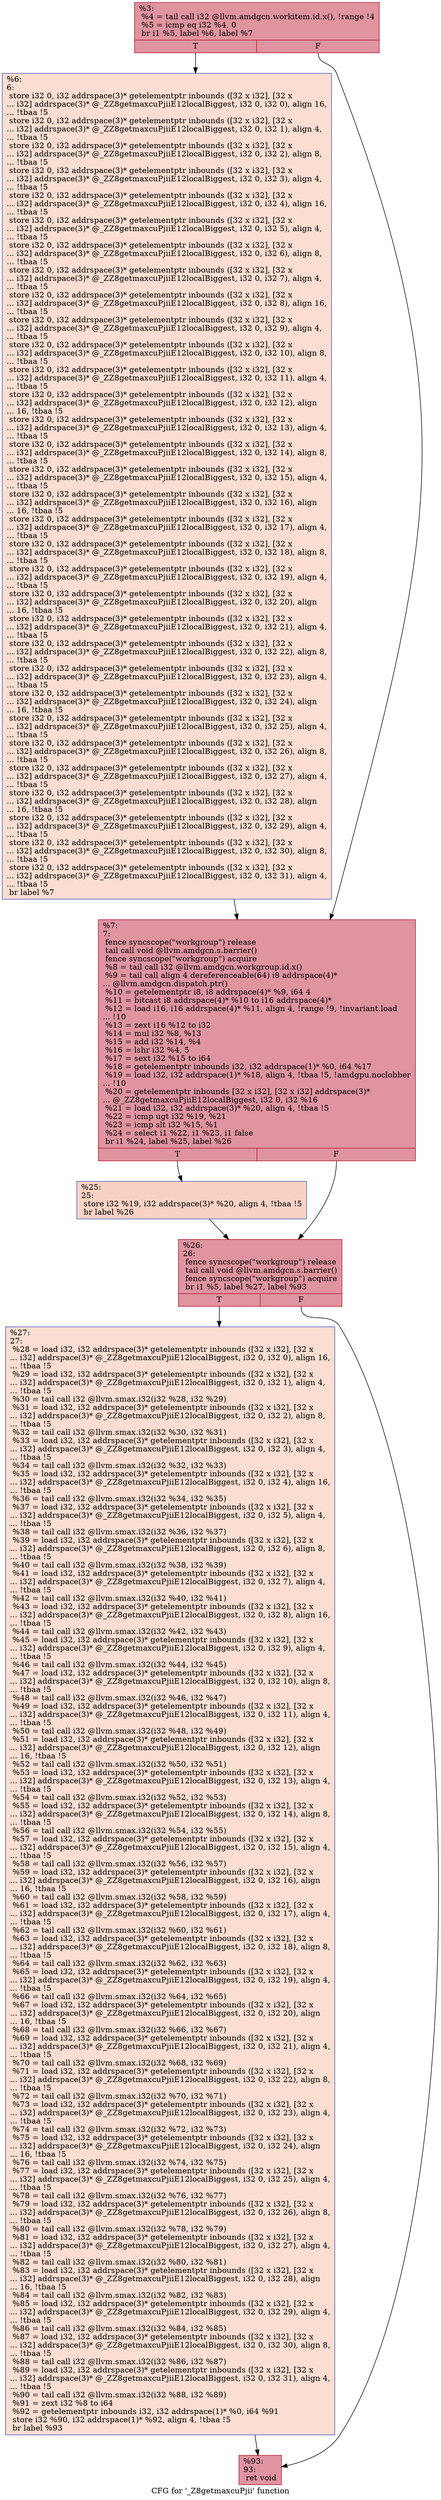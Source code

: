 digraph "CFG for '_Z8getmaxcuPjii' function" {
	label="CFG for '_Z8getmaxcuPjii' function";

	Node0x5378eb0 [shape=record,color="#b70d28ff", style=filled, fillcolor="#b70d2870",label="{%3:\l  %4 = tail call i32 @llvm.amdgcn.workitem.id.x(), !range !4\l  %5 = icmp eq i32 %4, 0\l  br i1 %5, label %6, label %7\l|{<s0>T|<s1>F}}"];
	Node0x5378eb0:s0 -> Node0x537a340;
	Node0x5378eb0:s1 -> Node0x537a3d0;
	Node0x537a340 [shape=record,color="#3d50c3ff", style=filled, fillcolor="#f7b39670",label="{%6:\l6:                                                \l  store i32 0, i32 addrspace(3)* getelementptr inbounds ([32 x i32], [32 x\l... i32] addrspace(3)* @_ZZ8getmaxcuPjiiE12localBiggest, i32 0, i32 0), align 16,\l... !tbaa !5\l  store i32 0, i32 addrspace(3)* getelementptr inbounds ([32 x i32], [32 x\l... i32] addrspace(3)* @_ZZ8getmaxcuPjiiE12localBiggest, i32 0, i32 1), align 4,\l... !tbaa !5\l  store i32 0, i32 addrspace(3)* getelementptr inbounds ([32 x i32], [32 x\l... i32] addrspace(3)* @_ZZ8getmaxcuPjiiE12localBiggest, i32 0, i32 2), align 8,\l... !tbaa !5\l  store i32 0, i32 addrspace(3)* getelementptr inbounds ([32 x i32], [32 x\l... i32] addrspace(3)* @_ZZ8getmaxcuPjiiE12localBiggest, i32 0, i32 3), align 4,\l... !tbaa !5\l  store i32 0, i32 addrspace(3)* getelementptr inbounds ([32 x i32], [32 x\l... i32] addrspace(3)* @_ZZ8getmaxcuPjiiE12localBiggest, i32 0, i32 4), align 16,\l... !tbaa !5\l  store i32 0, i32 addrspace(3)* getelementptr inbounds ([32 x i32], [32 x\l... i32] addrspace(3)* @_ZZ8getmaxcuPjiiE12localBiggest, i32 0, i32 5), align 4,\l... !tbaa !5\l  store i32 0, i32 addrspace(3)* getelementptr inbounds ([32 x i32], [32 x\l... i32] addrspace(3)* @_ZZ8getmaxcuPjiiE12localBiggest, i32 0, i32 6), align 8,\l... !tbaa !5\l  store i32 0, i32 addrspace(3)* getelementptr inbounds ([32 x i32], [32 x\l... i32] addrspace(3)* @_ZZ8getmaxcuPjiiE12localBiggest, i32 0, i32 7), align 4,\l... !tbaa !5\l  store i32 0, i32 addrspace(3)* getelementptr inbounds ([32 x i32], [32 x\l... i32] addrspace(3)* @_ZZ8getmaxcuPjiiE12localBiggest, i32 0, i32 8), align 16,\l... !tbaa !5\l  store i32 0, i32 addrspace(3)* getelementptr inbounds ([32 x i32], [32 x\l... i32] addrspace(3)* @_ZZ8getmaxcuPjiiE12localBiggest, i32 0, i32 9), align 4,\l... !tbaa !5\l  store i32 0, i32 addrspace(3)* getelementptr inbounds ([32 x i32], [32 x\l... i32] addrspace(3)* @_ZZ8getmaxcuPjiiE12localBiggest, i32 0, i32 10), align 8,\l... !tbaa !5\l  store i32 0, i32 addrspace(3)* getelementptr inbounds ([32 x i32], [32 x\l... i32] addrspace(3)* @_ZZ8getmaxcuPjiiE12localBiggest, i32 0, i32 11), align 4,\l... !tbaa !5\l  store i32 0, i32 addrspace(3)* getelementptr inbounds ([32 x i32], [32 x\l... i32] addrspace(3)* @_ZZ8getmaxcuPjiiE12localBiggest, i32 0, i32 12), align\l... 16, !tbaa !5\l  store i32 0, i32 addrspace(3)* getelementptr inbounds ([32 x i32], [32 x\l... i32] addrspace(3)* @_ZZ8getmaxcuPjiiE12localBiggest, i32 0, i32 13), align 4,\l... !tbaa !5\l  store i32 0, i32 addrspace(3)* getelementptr inbounds ([32 x i32], [32 x\l... i32] addrspace(3)* @_ZZ8getmaxcuPjiiE12localBiggest, i32 0, i32 14), align 8,\l... !tbaa !5\l  store i32 0, i32 addrspace(3)* getelementptr inbounds ([32 x i32], [32 x\l... i32] addrspace(3)* @_ZZ8getmaxcuPjiiE12localBiggest, i32 0, i32 15), align 4,\l... !tbaa !5\l  store i32 0, i32 addrspace(3)* getelementptr inbounds ([32 x i32], [32 x\l... i32] addrspace(3)* @_ZZ8getmaxcuPjiiE12localBiggest, i32 0, i32 16), align\l... 16, !tbaa !5\l  store i32 0, i32 addrspace(3)* getelementptr inbounds ([32 x i32], [32 x\l... i32] addrspace(3)* @_ZZ8getmaxcuPjiiE12localBiggest, i32 0, i32 17), align 4,\l... !tbaa !5\l  store i32 0, i32 addrspace(3)* getelementptr inbounds ([32 x i32], [32 x\l... i32] addrspace(3)* @_ZZ8getmaxcuPjiiE12localBiggest, i32 0, i32 18), align 8,\l... !tbaa !5\l  store i32 0, i32 addrspace(3)* getelementptr inbounds ([32 x i32], [32 x\l... i32] addrspace(3)* @_ZZ8getmaxcuPjiiE12localBiggest, i32 0, i32 19), align 4,\l... !tbaa !5\l  store i32 0, i32 addrspace(3)* getelementptr inbounds ([32 x i32], [32 x\l... i32] addrspace(3)* @_ZZ8getmaxcuPjiiE12localBiggest, i32 0, i32 20), align\l... 16, !tbaa !5\l  store i32 0, i32 addrspace(3)* getelementptr inbounds ([32 x i32], [32 x\l... i32] addrspace(3)* @_ZZ8getmaxcuPjiiE12localBiggest, i32 0, i32 21), align 4,\l... !tbaa !5\l  store i32 0, i32 addrspace(3)* getelementptr inbounds ([32 x i32], [32 x\l... i32] addrspace(3)* @_ZZ8getmaxcuPjiiE12localBiggest, i32 0, i32 22), align 8,\l... !tbaa !5\l  store i32 0, i32 addrspace(3)* getelementptr inbounds ([32 x i32], [32 x\l... i32] addrspace(3)* @_ZZ8getmaxcuPjiiE12localBiggest, i32 0, i32 23), align 4,\l... !tbaa !5\l  store i32 0, i32 addrspace(3)* getelementptr inbounds ([32 x i32], [32 x\l... i32] addrspace(3)* @_ZZ8getmaxcuPjiiE12localBiggest, i32 0, i32 24), align\l... 16, !tbaa !5\l  store i32 0, i32 addrspace(3)* getelementptr inbounds ([32 x i32], [32 x\l... i32] addrspace(3)* @_ZZ8getmaxcuPjiiE12localBiggest, i32 0, i32 25), align 4,\l... !tbaa !5\l  store i32 0, i32 addrspace(3)* getelementptr inbounds ([32 x i32], [32 x\l... i32] addrspace(3)* @_ZZ8getmaxcuPjiiE12localBiggest, i32 0, i32 26), align 8,\l... !tbaa !5\l  store i32 0, i32 addrspace(3)* getelementptr inbounds ([32 x i32], [32 x\l... i32] addrspace(3)* @_ZZ8getmaxcuPjiiE12localBiggest, i32 0, i32 27), align 4,\l... !tbaa !5\l  store i32 0, i32 addrspace(3)* getelementptr inbounds ([32 x i32], [32 x\l... i32] addrspace(3)* @_ZZ8getmaxcuPjiiE12localBiggest, i32 0, i32 28), align\l... 16, !tbaa !5\l  store i32 0, i32 addrspace(3)* getelementptr inbounds ([32 x i32], [32 x\l... i32] addrspace(3)* @_ZZ8getmaxcuPjiiE12localBiggest, i32 0, i32 29), align 4,\l... !tbaa !5\l  store i32 0, i32 addrspace(3)* getelementptr inbounds ([32 x i32], [32 x\l... i32] addrspace(3)* @_ZZ8getmaxcuPjiiE12localBiggest, i32 0, i32 30), align 8,\l... !tbaa !5\l  store i32 0, i32 addrspace(3)* getelementptr inbounds ([32 x i32], [32 x\l... i32] addrspace(3)* @_ZZ8getmaxcuPjiiE12localBiggest, i32 0, i32 31), align 4,\l... !tbaa !5\l  br label %7\l}"];
	Node0x537a340 -> Node0x537a3d0;
	Node0x537a3d0 [shape=record,color="#b70d28ff", style=filled, fillcolor="#b70d2870",label="{%7:\l7:                                                \l  fence syncscope(\"workgroup\") release\l  tail call void @llvm.amdgcn.s.barrier()\l  fence syncscope(\"workgroup\") acquire\l  %8 = tail call i32 @llvm.amdgcn.workgroup.id.x()\l  %9 = tail call align 4 dereferenceable(64) i8 addrspace(4)*\l... @llvm.amdgcn.dispatch.ptr()\l  %10 = getelementptr i8, i8 addrspace(4)* %9, i64 4\l  %11 = bitcast i8 addrspace(4)* %10 to i16 addrspace(4)*\l  %12 = load i16, i16 addrspace(4)* %11, align 4, !range !9, !invariant.load\l... !10\l  %13 = zext i16 %12 to i32\l  %14 = mul i32 %8, %13\l  %15 = add i32 %14, %4\l  %16 = lshr i32 %4, 5\l  %17 = sext i32 %15 to i64\l  %18 = getelementptr inbounds i32, i32 addrspace(1)* %0, i64 %17\l  %19 = load i32, i32 addrspace(1)* %18, align 4, !tbaa !5, !amdgpu.noclobber\l... !10\l  %20 = getelementptr inbounds [32 x i32], [32 x i32] addrspace(3)*\l... @_ZZ8getmaxcuPjiiE12localBiggest, i32 0, i32 %16\l  %21 = load i32, i32 addrspace(3)* %20, align 4, !tbaa !5\l  %22 = icmp ugt i32 %19, %21\l  %23 = icmp slt i32 %15, %1\l  %24 = select i1 %22, i1 %23, i1 false\l  br i1 %24, label %25, label %26\l|{<s0>T|<s1>F}}"];
	Node0x537a3d0:s0 -> Node0x537ef60;
	Node0x537a3d0:s1 -> Node0x537f2b0;
	Node0x537ef60 [shape=record,color="#3d50c3ff", style=filled, fillcolor="#f4987a70",label="{%25:\l25:                                               \l  store i32 %19, i32 addrspace(3)* %20, align 4, !tbaa !5\l  br label %26\l}"];
	Node0x537ef60 -> Node0x537f2b0;
	Node0x537f2b0 [shape=record,color="#b70d28ff", style=filled, fillcolor="#b70d2870",label="{%26:\l26:                                               \l  fence syncscope(\"workgroup\") release\l  tail call void @llvm.amdgcn.s.barrier()\l  fence syncscope(\"workgroup\") acquire\l  br i1 %5, label %27, label %93\l|{<s0>T|<s1>F}}"];
	Node0x537f2b0:s0 -> Node0x537f690;
	Node0x537f2b0:s1 -> Node0x537f6e0;
	Node0x537f690 [shape=record,color="#3d50c3ff", style=filled, fillcolor="#f7b39670",label="{%27:\l27:                                               \l  %28 = load i32, i32 addrspace(3)* getelementptr inbounds ([32 x i32], [32 x\l... i32] addrspace(3)* @_ZZ8getmaxcuPjiiE12localBiggest, i32 0, i32 0), align 16,\l... !tbaa !5\l  %29 = load i32, i32 addrspace(3)* getelementptr inbounds ([32 x i32], [32 x\l... i32] addrspace(3)* @_ZZ8getmaxcuPjiiE12localBiggest, i32 0, i32 1), align 4,\l... !tbaa !5\l  %30 = tail call i32 @llvm.smax.i32(i32 %28, i32 %29)\l  %31 = load i32, i32 addrspace(3)* getelementptr inbounds ([32 x i32], [32 x\l... i32] addrspace(3)* @_ZZ8getmaxcuPjiiE12localBiggest, i32 0, i32 2), align 8,\l... !tbaa !5\l  %32 = tail call i32 @llvm.smax.i32(i32 %30, i32 %31)\l  %33 = load i32, i32 addrspace(3)* getelementptr inbounds ([32 x i32], [32 x\l... i32] addrspace(3)* @_ZZ8getmaxcuPjiiE12localBiggest, i32 0, i32 3), align 4,\l... !tbaa !5\l  %34 = tail call i32 @llvm.smax.i32(i32 %32, i32 %33)\l  %35 = load i32, i32 addrspace(3)* getelementptr inbounds ([32 x i32], [32 x\l... i32] addrspace(3)* @_ZZ8getmaxcuPjiiE12localBiggest, i32 0, i32 4), align 16,\l... !tbaa !5\l  %36 = tail call i32 @llvm.smax.i32(i32 %34, i32 %35)\l  %37 = load i32, i32 addrspace(3)* getelementptr inbounds ([32 x i32], [32 x\l... i32] addrspace(3)* @_ZZ8getmaxcuPjiiE12localBiggest, i32 0, i32 5), align 4,\l... !tbaa !5\l  %38 = tail call i32 @llvm.smax.i32(i32 %36, i32 %37)\l  %39 = load i32, i32 addrspace(3)* getelementptr inbounds ([32 x i32], [32 x\l... i32] addrspace(3)* @_ZZ8getmaxcuPjiiE12localBiggest, i32 0, i32 6), align 8,\l... !tbaa !5\l  %40 = tail call i32 @llvm.smax.i32(i32 %38, i32 %39)\l  %41 = load i32, i32 addrspace(3)* getelementptr inbounds ([32 x i32], [32 x\l... i32] addrspace(3)* @_ZZ8getmaxcuPjiiE12localBiggest, i32 0, i32 7), align 4,\l... !tbaa !5\l  %42 = tail call i32 @llvm.smax.i32(i32 %40, i32 %41)\l  %43 = load i32, i32 addrspace(3)* getelementptr inbounds ([32 x i32], [32 x\l... i32] addrspace(3)* @_ZZ8getmaxcuPjiiE12localBiggest, i32 0, i32 8), align 16,\l... !tbaa !5\l  %44 = tail call i32 @llvm.smax.i32(i32 %42, i32 %43)\l  %45 = load i32, i32 addrspace(3)* getelementptr inbounds ([32 x i32], [32 x\l... i32] addrspace(3)* @_ZZ8getmaxcuPjiiE12localBiggest, i32 0, i32 9), align 4,\l... !tbaa !5\l  %46 = tail call i32 @llvm.smax.i32(i32 %44, i32 %45)\l  %47 = load i32, i32 addrspace(3)* getelementptr inbounds ([32 x i32], [32 x\l... i32] addrspace(3)* @_ZZ8getmaxcuPjiiE12localBiggest, i32 0, i32 10), align 8,\l... !tbaa !5\l  %48 = tail call i32 @llvm.smax.i32(i32 %46, i32 %47)\l  %49 = load i32, i32 addrspace(3)* getelementptr inbounds ([32 x i32], [32 x\l... i32] addrspace(3)* @_ZZ8getmaxcuPjiiE12localBiggest, i32 0, i32 11), align 4,\l... !tbaa !5\l  %50 = tail call i32 @llvm.smax.i32(i32 %48, i32 %49)\l  %51 = load i32, i32 addrspace(3)* getelementptr inbounds ([32 x i32], [32 x\l... i32] addrspace(3)* @_ZZ8getmaxcuPjiiE12localBiggest, i32 0, i32 12), align\l... 16, !tbaa !5\l  %52 = tail call i32 @llvm.smax.i32(i32 %50, i32 %51)\l  %53 = load i32, i32 addrspace(3)* getelementptr inbounds ([32 x i32], [32 x\l... i32] addrspace(3)* @_ZZ8getmaxcuPjiiE12localBiggest, i32 0, i32 13), align 4,\l... !tbaa !5\l  %54 = tail call i32 @llvm.smax.i32(i32 %52, i32 %53)\l  %55 = load i32, i32 addrspace(3)* getelementptr inbounds ([32 x i32], [32 x\l... i32] addrspace(3)* @_ZZ8getmaxcuPjiiE12localBiggest, i32 0, i32 14), align 8,\l... !tbaa !5\l  %56 = tail call i32 @llvm.smax.i32(i32 %54, i32 %55)\l  %57 = load i32, i32 addrspace(3)* getelementptr inbounds ([32 x i32], [32 x\l... i32] addrspace(3)* @_ZZ8getmaxcuPjiiE12localBiggest, i32 0, i32 15), align 4,\l... !tbaa !5\l  %58 = tail call i32 @llvm.smax.i32(i32 %56, i32 %57)\l  %59 = load i32, i32 addrspace(3)* getelementptr inbounds ([32 x i32], [32 x\l... i32] addrspace(3)* @_ZZ8getmaxcuPjiiE12localBiggest, i32 0, i32 16), align\l... 16, !tbaa !5\l  %60 = tail call i32 @llvm.smax.i32(i32 %58, i32 %59)\l  %61 = load i32, i32 addrspace(3)* getelementptr inbounds ([32 x i32], [32 x\l... i32] addrspace(3)* @_ZZ8getmaxcuPjiiE12localBiggest, i32 0, i32 17), align 4,\l... !tbaa !5\l  %62 = tail call i32 @llvm.smax.i32(i32 %60, i32 %61)\l  %63 = load i32, i32 addrspace(3)* getelementptr inbounds ([32 x i32], [32 x\l... i32] addrspace(3)* @_ZZ8getmaxcuPjiiE12localBiggest, i32 0, i32 18), align 8,\l... !tbaa !5\l  %64 = tail call i32 @llvm.smax.i32(i32 %62, i32 %63)\l  %65 = load i32, i32 addrspace(3)* getelementptr inbounds ([32 x i32], [32 x\l... i32] addrspace(3)* @_ZZ8getmaxcuPjiiE12localBiggest, i32 0, i32 19), align 4,\l... !tbaa !5\l  %66 = tail call i32 @llvm.smax.i32(i32 %64, i32 %65)\l  %67 = load i32, i32 addrspace(3)* getelementptr inbounds ([32 x i32], [32 x\l... i32] addrspace(3)* @_ZZ8getmaxcuPjiiE12localBiggest, i32 0, i32 20), align\l... 16, !tbaa !5\l  %68 = tail call i32 @llvm.smax.i32(i32 %66, i32 %67)\l  %69 = load i32, i32 addrspace(3)* getelementptr inbounds ([32 x i32], [32 x\l... i32] addrspace(3)* @_ZZ8getmaxcuPjiiE12localBiggest, i32 0, i32 21), align 4,\l... !tbaa !5\l  %70 = tail call i32 @llvm.smax.i32(i32 %68, i32 %69)\l  %71 = load i32, i32 addrspace(3)* getelementptr inbounds ([32 x i32], [32 x\l... i32] addrspace(3)* @_ZZ8getmaxcuPjiiE12localBiggest, i32 0, i32 22), align 8,\l... !tbaa !5\l  %72 = tail call i32 @llvm.smax.i32(i32 %70, i32 %71)\l  %73 = load i32, i32 addrspace(3)* getelementptr inbounds ([32 x i32], [32 x\l... i32] addrspace(3)* @_ZZ8getmaxcuPjiiE12localBiggest, i32 0, i32 23), align 4,\l... !tbaa !5\l  %74 = tail call i32 @llvm.smax.i32(i32 %72, i32 %73)\l  %75 = load i32, i32 addrspace(3)* getelementptr inbounds ([32 x i32], [32 x\l... i32] addrspace(3)* @_ZZ8getmaxcuPjiiE12localBiggest, i32 0, i32 24), align\l... 16, !tbaa !5\l  %76 = tail call i32 @llvm.smax.i32(i32 %74, i32 %75)\l  %77 = load i32, i32 addrspace(3)* getelementptr inbounds ([32 x i32], [32 x\l... i32] addrspace(3)* @_ZZ8getmaxcuPjiiE12localBiggest, i32 0, i32 25), align 4,\l... !tbaa !5\l  %78 = tail call i32 @llvm.smax.i32(i32 %76, i32 %77)\l  %79 = load i32, i32 addrspace(3)* getelementptr inbounds ([32 x i32], [32 x\l... i32] addrspace(3)* @_ZZ8getmaxcuPjiiE12localBiggest, i32 0, i32 26), align 8,\l... !tbaa !5\l  %80 = tail call i32 @llvm.smax.i32(i32 %78, i32 %79)\l  %81 = load i32, i32 addrspace(3)* getelementptr inbounds ([32 x i32], [32 x\l... i32] addrspace(3)* @_ZZ8getmaxcuPjiiE12localBiggest, i32 0, i32 27), align 4,\l... !tbaa !5\l  %82 = tail call i32 @llvm.smax.i32(i32 %80, i32 %81)\l  %83 = load i32, i32 addrspace(3)* getelementptr inbounds ([32 x i32], [32 x\l... i32] addrspace(3)* @_ZZ8getmaxcuPjiiE12localBiggest, i32 0, i32 28), align\l... 16, !tbaa !5\l  %84 = tail call i32 @llvm.smax.i32(i32 %82, i32 %83)\l  %85 = load i32, i32 addrspace(3)* getelementptr inbounds ([32 x i32], [32 x\l... i32] addrspace(3)* @_ZZ8getmaxcuPjiiE12localBiggest, i32 0, i32 29), align 4,\l... !tbaa !5\l  %86 = tail call i32 @llvm.smax.i32(i32 %84, i32 %85)\l  %87 = load i32, i32 addrspace(3)* getelementptr inbounds ([32 x i32], [32 x\l... i32] addrspace(3)* @_ZZ8getmaxcuPjiiE12localBiggest, i32 0, i32 30), align 8,\l... !tbaa !5\l  %88 = tail call i32 @llvm.smax.i32(i32 %86, i32 %87)\l  %89 = load i32, i32 addrspace(3)* getelementptr inbounds ([32 x i32], [32 x\l... i32] addrspace(3)* @_ZZ8getmaxcuPjiiE12localBiggest, i32 0, i32 31), align 4,\l... !tbaa !5\l  %90 = tail call i32 @llvm.smax.i32(i32 %88, i32 %89)\l  %91 = zext i32 %8 to i64\l  %92 = getelementptr inbounds i32, i32 addrspace(1)* %0, i64 %91\l  store i32 %90, i32 addrspace(1)* %92, align 4, !tbaa !5\l  br label %93\l}"];
	Node0x537f690 -> Node0x537f6e0;
	Node0x537f6e0 [shape=record,color="#b70d28ff", style=filled, fillcolor="#b70d2870",label="{%93:\l93:                                               \l  ret void\l}"];
}
